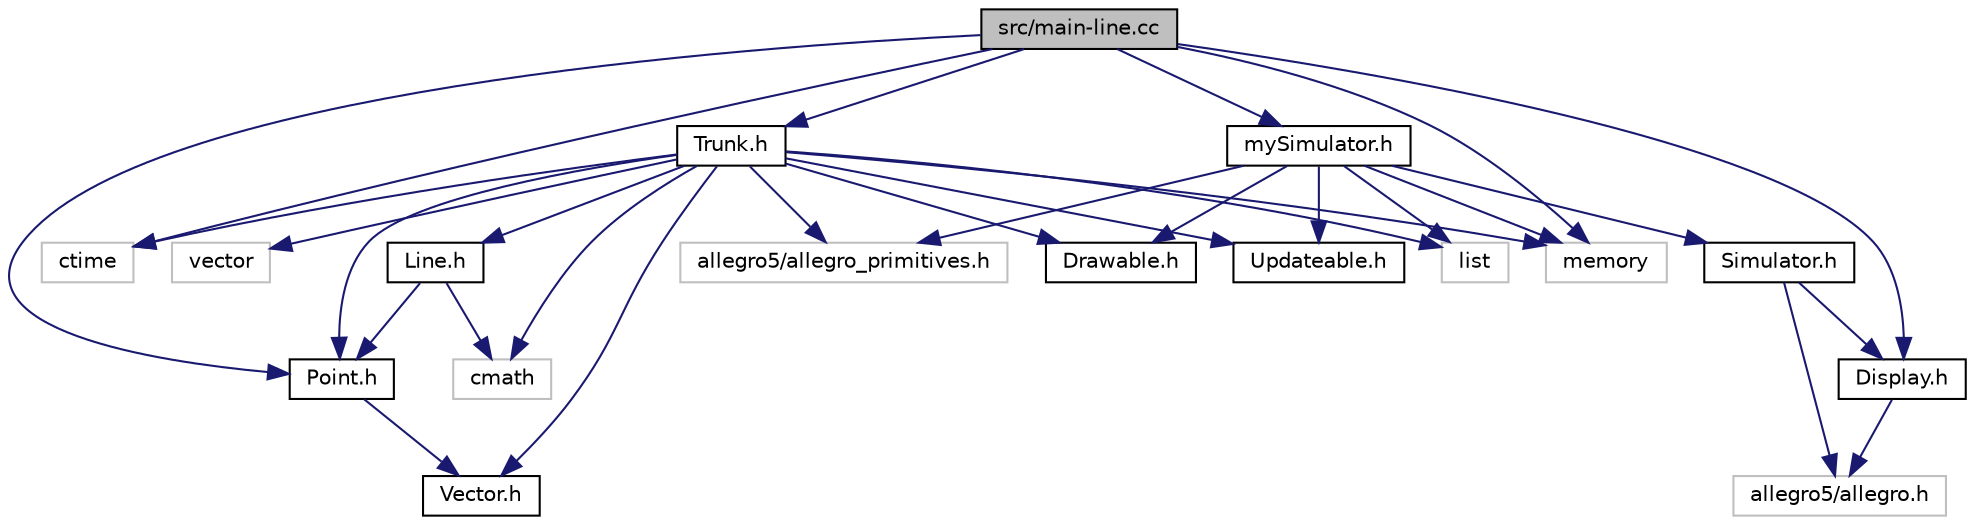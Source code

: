 digraph "src/main-line.cc"
{
 // LATEX_PDF_SIZE
  edge [fontname="Helvetica",fontsize="10",labelfontname="Helvetica",labelfontsize="10"];
  node [fontname="Helvetica",fontsize="10",shape=record];
  Node0 [label="src/main-line.cc",height=0.2,width=0.4,color="black", fillcolor="grey75", style="filled", fontcolor="black",tooltip="This is main."];
  Node0 -> Node1 [color="midnightblue",fontsize="10",style="solid"];
  Node1 [label="ctime",height=0.2,width=0.4,color="grey75", fillcolor="white", style="filled",tooltip=" "];
  Node0 -> Node2 [color="midnightblue",fontsize="10",style="solid"];
  Node2 [label="memory",height=0.2,width=0.4,color="grey75", fillcolor="white", style="filled",tooltip=" "];
  Node0 -> Node3 [color="midnightblue",fontsize="10",style="solid"];
  Node3 [label="Display.h",height=0.2,width=0.4,color="black", fillcolor="white", style="filled",URL="$_display_8h_source.html",tooltip=" "];
  Node3 -> Node4 [color="midnightblue",fontsize="10",style="solid"];
  Node4 [label="allegro5/allegro.h",height=0.2,width=0.4,color="grey75", fillcolor="white", style="filled",tooltip=" "];
  Node0 -> Node5 [color="midnightblue",fontsize="10",style="solid"];
  Node5 [label="Point.h",height=0.2,width=0.4,color="black", fillcolor="white", style="filled",URL="$_point_8h.html",tooltip="Definition of the Point struct."];
  Node5 -> Node6 [color="midnightblue",fontsize="10",style="solid"];
  Node6 [label="Vector.h",height=0.2,width=0.4,color="black", fillcolor="white", style="filled",URL="$_vector_8h.html",tooltip="Definition of the Vector class."];
  Node0 -> Node7 [color="midnightblue",fontsize="10",style="solid"];
  Node7 [label="Trunk.h",height=0.2,width=0.4,color="black", fillcolor="white", style="filled",URL="$_trunk_8h.html",tooltip="definition of the Trunk class"];
  Node7 -> Node8 [color="midnightblue",fontsize="10",style="solid"];
  Node8 [label="cmath",height=0.2,width=0.4,color="grey75", fillcolor="white", style="filled",tooltip=" "];
  Node7 -> Node1 [color="midnightblue",fontsize="10",style="solid"];
  Node7 -> Node9 [color="midnightblue",fontsize="10",style="solid"];
  Node9 [label="list",height=0.2,width=0.4,color="grey75", fillcolor="white", style="filled",tooltip=" "];
  Node7 -> Node2 [color="midnightblue",fontsize="10",style="solid"];
  Node7 -> Node10 [color="midnightblue",fontsize="10",style="solid"];
  Node10 [label="vector",height=0.2,width=0.4,color="grey75", fillcolor="white", style="filled",tooltip=" "];
  Node7 -> Node11 [color="midnightblue",fontsize="10",style="solid"];
  Node11 [label="allegro5/allegro_primitives.h",height=0.2,width=0.4,color="grey75", fillcolor="white", style="filled",tooltip=" "];
  Node7 -> Node12 [color="midnightblue",fontsize="10",style="solid"];
  Node12 [label="Drawable.h",height=0.2,width=0.4,color="black", fillcolor="white", style="filled",URL="$_drawable_8h.html",tooltip="Definition of the Drawable abstract class."];
  Node7 -> Node13 [color="midnightblue",fontsize="10",style="solid"];
  Node13 [label="Line.h",height=0.2,width=0.4,color="black", fillcolor="white", style="filled",URL="$_line_8h.html",tooltip="Definition of the Line class."];
  Node13 -> Node8 [color="midnightblue",fontsize="10",style="solid"];
  Node13 -> Node5 [color="midnightblue",fontsize="10",style="solid"];
  Node7 -> Node5 [color="midnightblue",fontsize="10",style="solid"];
  Node7 -> Node14 [color="midnightblue",fontsize="10",style="solid"];
  Node14 [label="Updateable.h",height=0.2,width=0.4,color="black", fillcolor="white", style="filled",URL="$_updateable_8h.html",tooltip="Definition of the Updateable abstract class."];
  Node7 -> Node6 [color="midnightblue",fontsize="10",style="solid"];
  Node0 -> Node15 [color="midnightblue",fontsize="10",style="solid"];
  Node15 [label="mySimulator.h",height=0.2,width=0.4,color="black", fillcolor="white", style="filled",URL="$my_simulator_8h.html",tooltip="definition of the mySimulator class"];
  Node15 -> Node16 [color="midnightblue",fontsize="10",style="solid"];
  Node16 [label="Simulator.h",height=0.2,width=0.4,color="black", fillcolor="white", style="filled",URL="$_simulator_8h_source.html",tooltip=" "];
  Node16 -> Node4 [color="midnightblue",fontsize="10",style="solid"];
  Node16 -> Node3 [color="midnightblue",fontsize="10",style="solid"];
  Node15 -> Node9 [color="midnightblue",fontsize="10",style="solid"];
  Node15 -> Node2 [color="midnightblue",fontsize="10",style="solid"];
  Node15 -> Node11 [color="midnightblue",fontsize="10",style="solid"];
  Node15 -> Node12 [color="midnightblue",fontsize="10",style="solid"];
  Node15 -> Node14 [color="midnightblue",fontsize="10",style="solid"];
}
